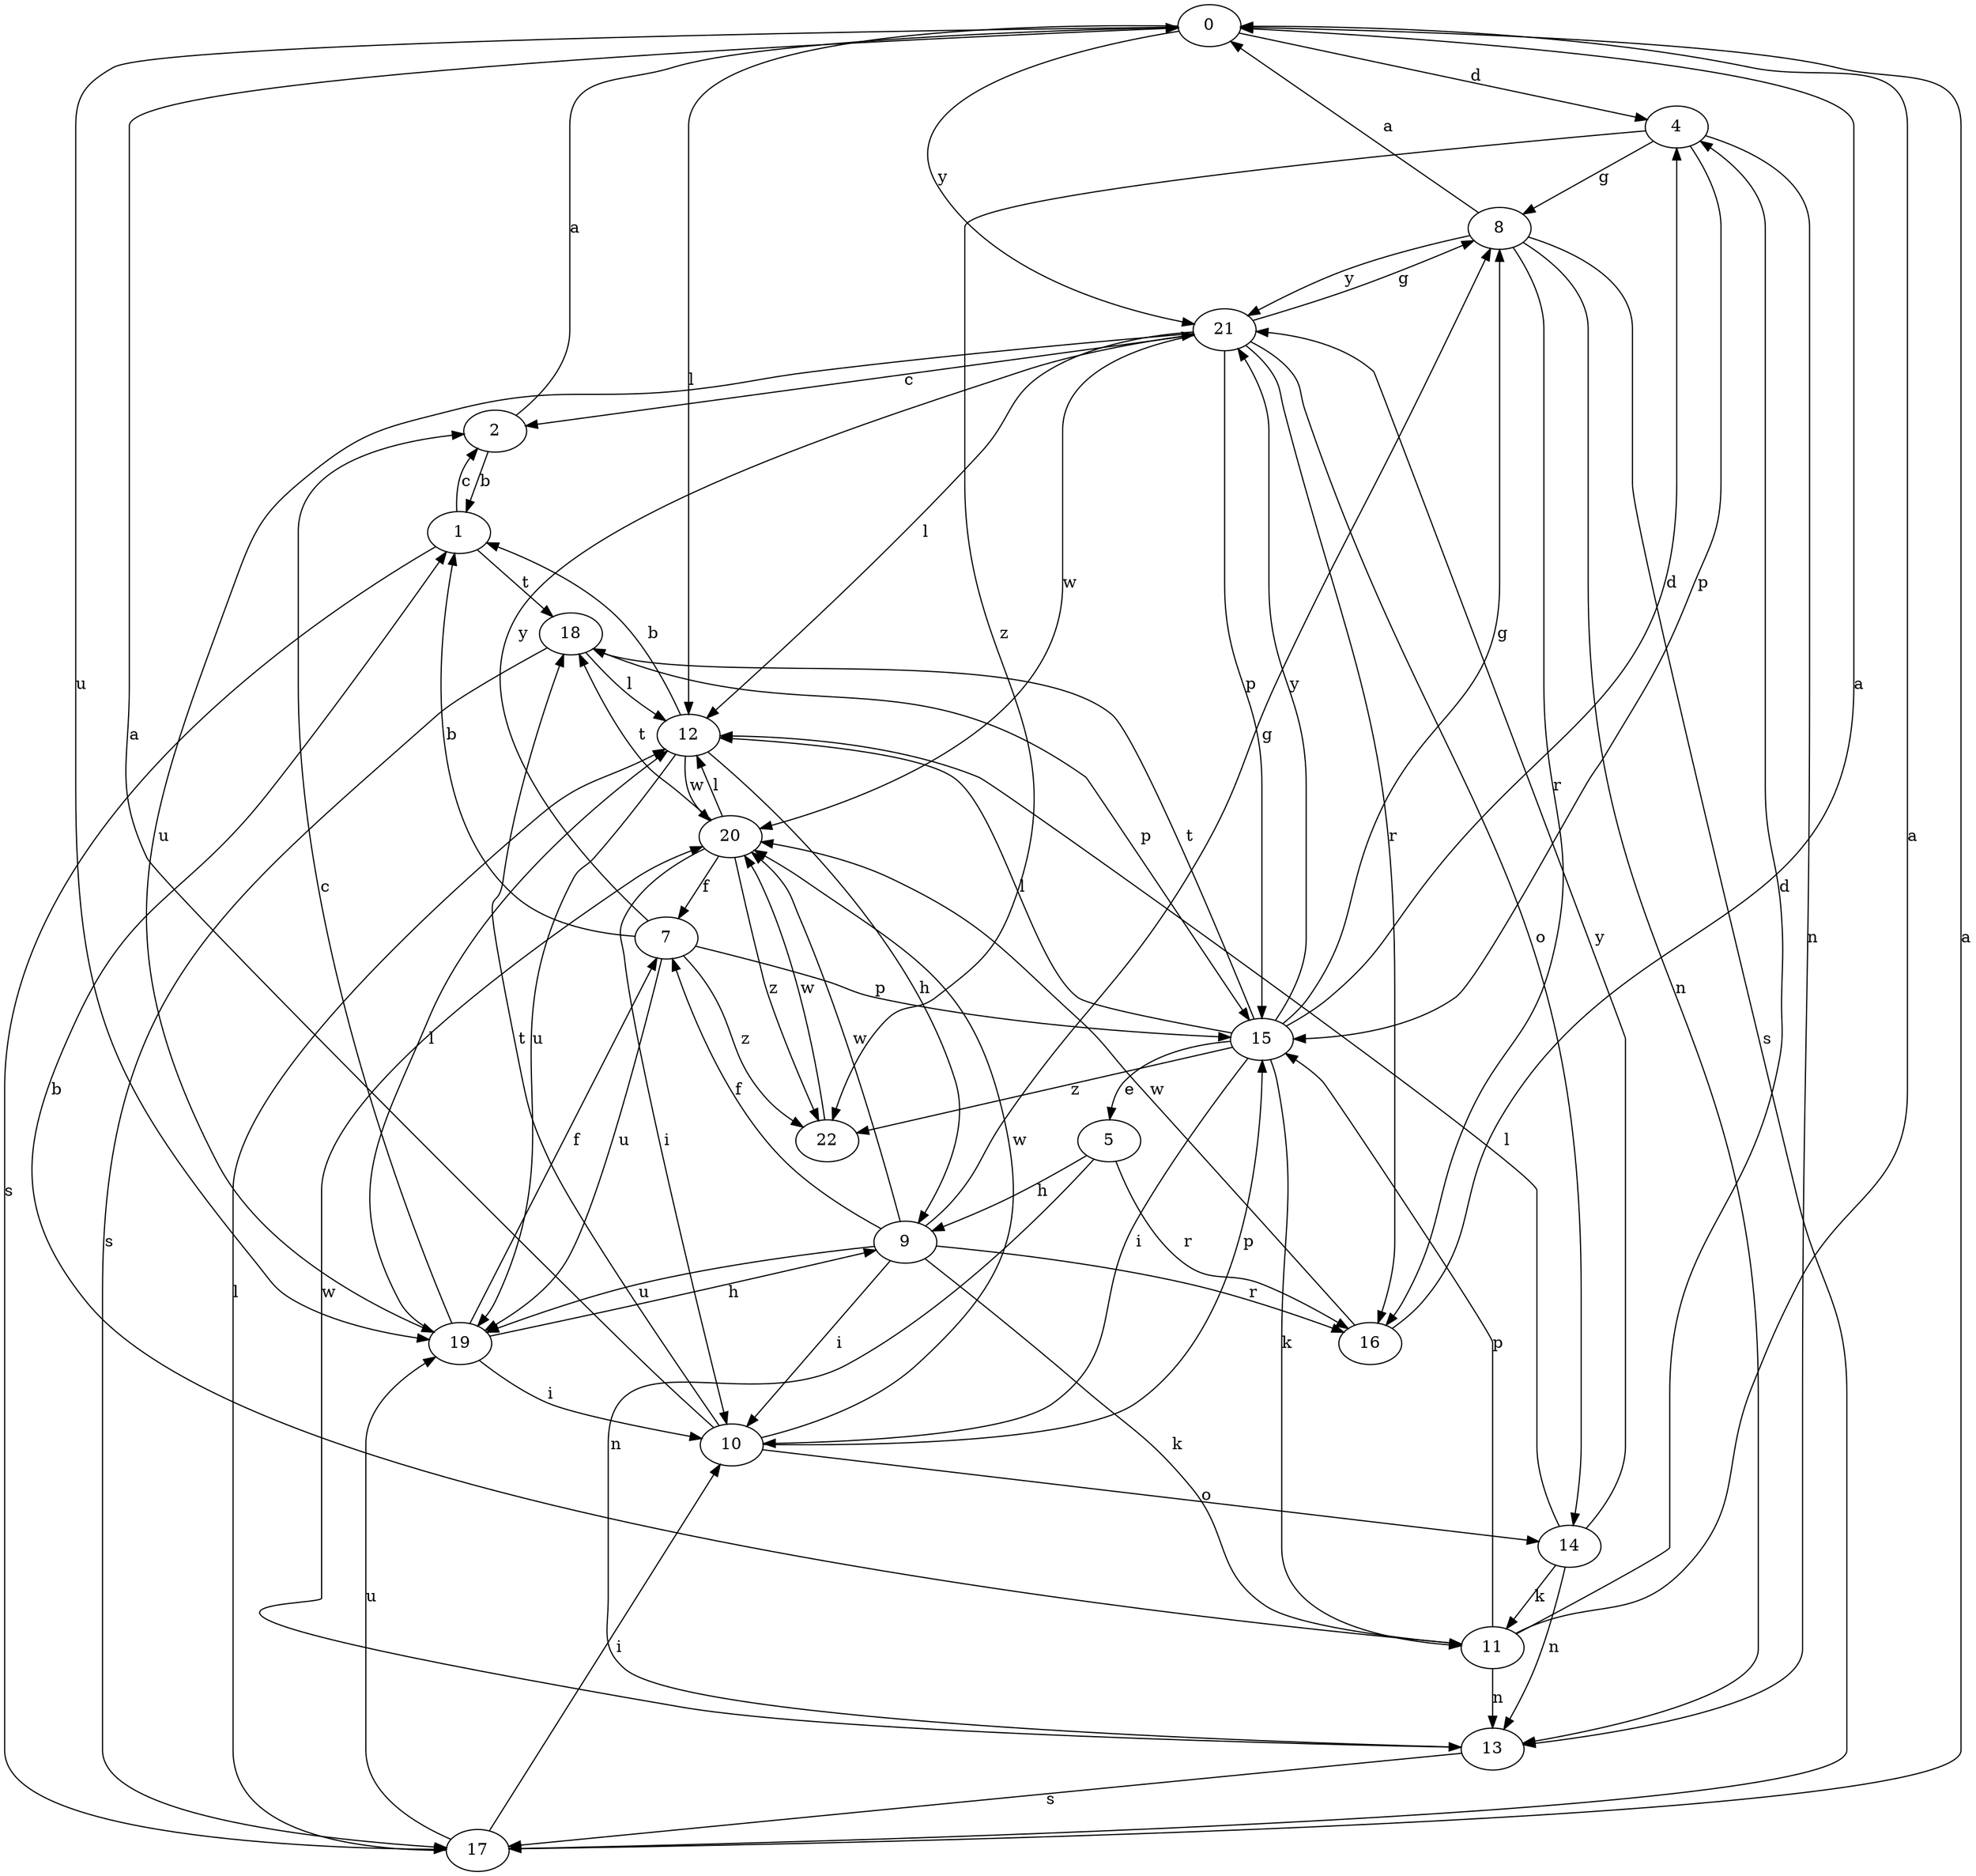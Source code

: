 strict digraph  {
0;
1;
2;
4;
5;
7;
8;
9;
10;
11;
12;
13;
14;
15;
16;
17;
18;
19;
20;
21;
22;
0 -> 4  [label=d];
0 -> 12  [label=l];
0 -> 19  [label=u];
0 -> 21  [label=y];
1 -> 2  [label=c];
1 -> 17  [label=s];
1 -> 18  [label=t];
2 -> 0  [label=a];
2 -> 1  [label=b];
4 -> 8  [label=g];
4 -> 13  [label=n];
4 -> 15  [label=p];
4 -> 22  [label=z];
5 -> 9  [label=h];
5 -> 13  [label=n];
5 -> 16  [label=r];
7 -> 1  [label=b];
7 -> 15  [label=p];
7 -> 19  [label=u];
7 -> 21  [label=y];
7 -> 22  [label=z];
8 -> 0  [label=a];
8 -> 13  [label=n];
8 -> 16  [label=r];
8 -> 17  [label=s];
8 -> 21  [label=y];
9 -> 7  [label=f];
9 -> 8  [label=g];
9 -> 10  [label=i];
9 -> 11  [label=k];
9 -> 16  [label=r];
9 -> 19  [label=u];
9 -> 20  [label=w];
10 -> 0  [label=a];
10 -> 14  [label=o];
10 -> 15  [label=p];
10 -> 18  [label=t];
10 -> 20  [label=w];
11 -> 0  [label=a];
11 -> 1  [label=b];
11 -> 4  [label=d];
11 -> 13  [label=n];
11 -> 15  [label=p];
12 -> 1  [label=b];
12 -> 9  [label=h];
12 -> 19  [label=u];
12 -> 20  [label=w];
13 -> 17  [label=s];
13 -> 20  [label=w];
14 -> 11  [label=k];
14 -> 12  [label=l];
14 -> 13  [label=n];
14 -> 21  [label=y];
15 -> 4  [label=d];
15 -> 5  [label=e];
15 -> 8  [label=g];
15 -> 10  [label=i];
15 -> 11  [label=k];
15 -> 12  [label=l];
15 -> 18  [label=t];
15 -> 21  [label=y];
15 -> 22  [label=z];
16 -> 0  [label=a];
16 -> 20  [label=w];
17 -> 0  [label=a];
17 -> 10  [label=i];
17 -> 12  [label=l];
17 -> 19  [label=u];
18 -> 12  [label=l];
18 -> 15  [label=p];
18 -> 17  [label=s];
19 -> 2  [label=c];
19 -> 7  [label=f];
19 -> 9  [label=h];
19 -> 10  [label=i];
19 -> 12  [label=l];
20 -> 7  [label=f];
20 -> 10  [label=i];
20 -> 12  [label=l];
20 -> 18  [label=t];
20 -> 22  [label=z];
21 -> 2  [label=c];
21 -> 8  [label=g];
21 -> 12  [label=l];
21 -> 14  [label=o];
21 -> 15  [label=p];
21 -> 16  [label=r];
21 -> 19  [label=u];
21 -> 20  [label=w];
22 -> 20  [label=w];
}
